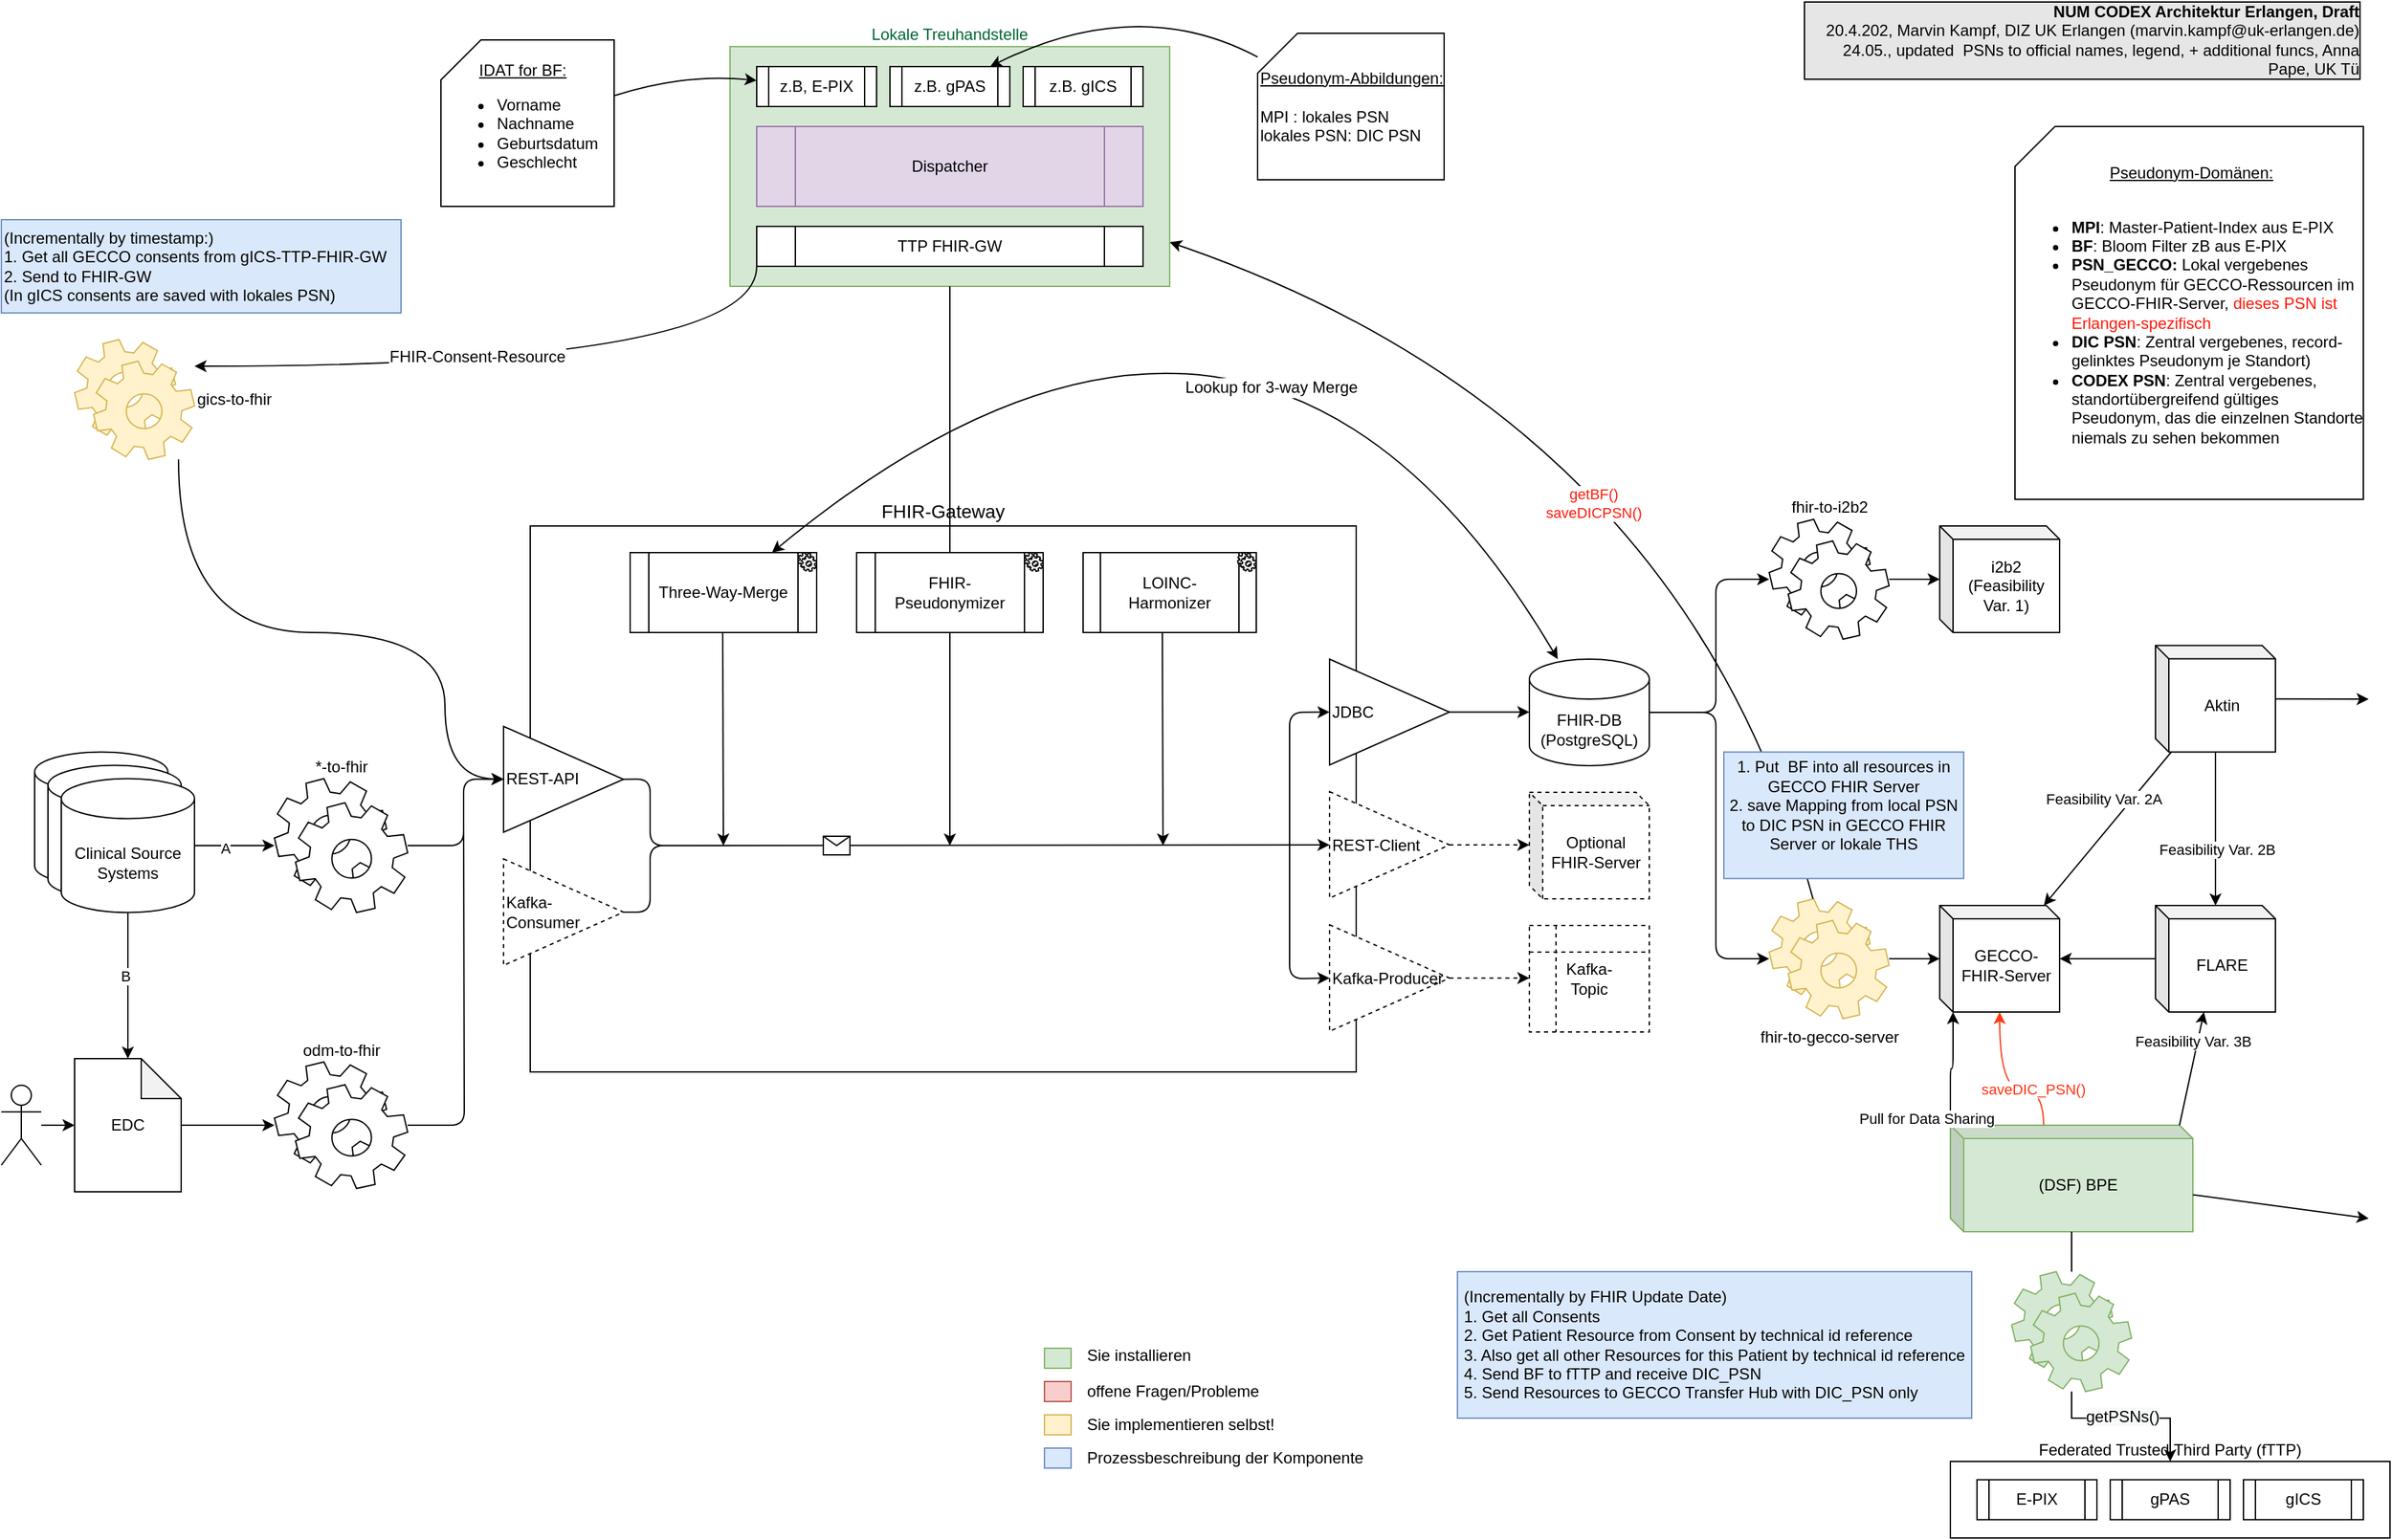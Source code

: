 <mxfile version="14.6.13" type="github">
  <diagram id="jGCV98gVly2-MNFm8NOj" name="Page-1">
    <mxGraphModel dx="2627" dy="2302" grid="1" gridSize="10" guides="1" tooltips="1" connect="1" arrows="1" fold="1" page="1" pageScale="1" pageWidth="1800" pageHeight="500" background="#FFFFFF" math="0" shadow="0">
      <root>
        <mxCell id="0" />
        <mxCell id="1" parent="0" />
        <mxCell id="Zt5BA39hv14aOKBqLXmp-29" value="" style="endArrow=classic;html=1;entryX=0;entryY=0.5;entryDx=0;entryDy=0;entryPerimeter=0;exitX=1;exitY=0.5;exitDx=0;exitDy=0;" parent="1" source="Zt5BA39hv14aOKBqLXmp-16" edge="1">
          <mxGeometry width="50" height="50" relative="1" as="geometry">
            <mxPoint x="804" y="-270" as="sourcePoint" />
            <mxPoint x="1154" y="-450.25" as="targetPoint" />
          </mxGeometry>
        </mxCell>
        <mxCell id="Zt5BA39hv14aOKBqLXmp-30" value="" style="group;fontSize=12;" parent="1" vertex="1" connectable="0">
          <mxGeometry x="442" y="-590" width="710" height="410" as="geometry" />
        </mxCell>
        <mxCell id="Zt5BA39hv14aOKBqLXmp-1" value="&lt;font style=&quot;font-size: 14px&quot;&gt;FHIR-Gateway&lt;/font&gt;" style="whiteSpace=wrap;html=1;labelPosition=center;verticalLabelPosition=top;align=center;verticalAlign=bottom;" parent="Zt5BA39hv14aOKBqLXmp-30" vertex="1">
          <mxGeometry x="-38" width="620" height="410" as="geometry" />
        </mxCell>
        <mxCell id="Zt5BA39hv14aOKBqLXmp-2" value="REST-API" style="triangle;whiteSpace=wrap;html=1;align=left;" parent="Zt5BA39hv14aOKBqLXmp-30" vertex="1">
          <mxGeometry x="-58" y="150.5" width="90" height="79.5" as="geometry" />
        </mxCell>
        <mxCell id="Zt5BA39hv14aOKBqLXmp-6" value="LOINC-Harmonizer" style="shape=process;whiteSpace=wrap;html=1;backgroundOutline=1;" parent="Zt5BA39hv14aOKBqLXmp-30" vertex="1">
          <mxGeometry x="377" y="20" width="130" height="60" as="geometry" />
        </mxCell>
        <mxCell id="Zt5BA39hv14aOKBqLXmp-7" value="FHIR-Pseudonymizer" style="shape=process;whiteSpace=wrap;html=1;backgroundOutline=1;" parent="Zt5BA39hv14aOKBqLXmp-30" vertex="1">
          <mxGeometry x="207" y="20" width="140" height="60" as="geometry" />
        </mxCell>
        <mxCell id="Zt5BA39hv14aOKBqLXmp-8" value="Three-Way-Merge" style="shape=process;whiteSpace=wrap;html=1;backgroundOutline=1;" parent="Zt5BA39hv14aOKBqLXmp-30" vertex="1">
          <mxGeometry x="37" y="20" width="140" height="60" as="geometry" />
        </mxCell>
        <mxCell id="Zt5BA39hv14aOKBqLXmp-12" value="" style="endArrow=classic;html=1;" parent="Zt5BA39hv14aOKBqLXmp-30" source="Zt5BA39hv14aOKBqLXmp-7" edge="1">
          <mxGeometry x="-63" width="50" height="50" as="geometry">
            <mxPoint x="277" y="180" as="sourcePoint" />
            <mxPoint x="277" y="240" as="targetPoint" />
          </mxGeometry>
        </mxCell>
        <mxCell id="Zt5BA39hv14aOKBqLXmp-16" value="JDBC" style="triangle;whiteSpace=wrap;html=1;align=left;" parent="Zt5BA39hv14aOKBqLXmp-30" vertex="1">
          <mxGeometry x="562" y="100" width="90" height="79.5" as="geometry" />
        </mxCell>
        <mxCell id="Zt5BA39hv14aOKBqLXmp-17" value="REST-Client" style="triangle;whiteSpace=wrap;html=1;align=left;dashed=1;" parent="Zt5BA39hv14aOKBqLXmp-30" vertex="1">
          <mxGeometry x="562" y="199.5" width="90" height="80" as="geometry" />
        </mxCell>
        <mxCell id="Zt5BA39hv14aOKBqLXmp-19" value="Kafka-Producer" style="triangle;whiteSpace=wrap;html=1;align=left;dashed=1;" parent="Zt5BA39hv14aOKBqLXmp-30" vertex="1">
          <mxGeometry x="562" y="299.5" width="90" height="80" as="geometry" />
        </mxCell>
        <mxCell id="Zt5BA39hv14aOKBqLXmp-20" value="Kafka-Consumer" style="triangle;whiteSpace=wrap;html=1;align=left;dashed=1;" parent="Zt5BA39hv14aOKBqLXmp-30" vertex="1">
          <mxGeometry x="-58" y="250" width="90" height="80" as="geometry" />
        </mxCell>
        <mxCell id="Zt5BA39hv14aOKBqLXmp-22" value="" style="endArrow=classic;html=1;exitX=1;exitY=0.5;exitDx=0;exitDy=0;entryX=0;entryY=0.5;entryDx=0;entryDy=0;" parent="Zt5BA39hv14aOKBqLXmp-30" source="Zt5BA39hv14aOKBqLXmp-2" target="Zt5BA39hv14aOKBqLXmp-17" edge="1">
          <mxGeometry relative="1" as="geometry">
            <mxPoint x="182" y="240" as="sourcePoint" />
            <mxPoint x="522" y="240" as="targetPoint" />
            <Array as="points">
              <mxPoint x="52" y="190" />
              <mxPoint x="52" y="240" />
            </Array>
          </mxGeometry>
        </mxCell>
        <mxCell id="Zt5BA39hv14aOKBqLXmp-23" value="" style="shape=message;html=1;outlineConnect=0;" parent="Zt5BA39hv14aOKBqLXmp-22" vertex="1">
          <mxGeometry width="20" height="14" relative="1" as="geometry">
            <mxPoint x="-90" y="-6.78" as="offset" />
          </mxGeometry>
        </mxCell>
        <mxCell id="Zt5BA39hv14aOKBqLXmp-24" value="" style="endArrow=none;html=1;exitX=1;exitY=0.5;exitDx=0;exitDy=0;" parent="Zt5BA39hv14aOKBqLXmp-30" source="Zt5BA39hv14aOKBqLXmp-20" edge="1">
          <mxGeometry width="50" height="50" relative="1" as="geometry">
            <mxPoint x="362" y="330" as="sourcePoint" />
            <mxPoint x="112" y="240" as="targetPoint" />
            <Array as="points">
              <mxPoint x="52" y="290" />
              <mxPoint x="52" y="240" />
            </Array>
          </mxGeometry>
        </mxCell>
        <mxCell id="Zt5BA39hv14aOKBqLXmp-25" value="" style="endArrow=classic;html=1;entryX=0;entryY=0.5;entryDx=0;entryDy=0;" parent="Zt5BA39hv14aOKBqLXmp-30" target="Zt5BA39hv14aOKBqLXmp-16" edge="1">
          <mxGeometry width="50" height="50" relative="1" as="geometry">
            <mxPoint x="532" y="240" as="sourcePoint" />
            <mxPoint x="412" y="280" as="targetPoint" />
            <Array as="points">
              <mxPoint x="532" y="140" />
            </Array>
          </mxGeometry>
        </mxCell>
        <mxCell id="Zt5BA39hv14aOKBqLXmp-26" value="" style="endArrow=classic;html=1;entryX=0;entryY=0.5;entryDx=0;entryDy=0;" parent="Zt5BA39hv14aOKBqLXmp-30" target="Zt5BA39hv14aOKBqLXmp-19" edge="1">
          <mxGeometry width="50" height="50" relative="1" as="geometry">
            <mxPoint x="532" y="240" as="sourcePoint" />
            <mxPoint x="572" y="149.75" as="targetPoint" />
            <Array as="points">
              <mxPoint x="532" y="340" />
            </Array>
          </mxGeometry>
        </mxCell>
        <mxCell id="Zt5BA39hv14aOKBqLXmp-27" value="" style="endArrow=classic;html=1;exitX=0.5;exitY=1;exitDx=0;exitDy=0;" parent="Zt5BA39hv14aOKBqLXmp-30" edge="1">
          <mxGeometry x="97" width="50" height="50" as="geometry">
            <mxPoint x="436.5" y="80" as="sourcePoint" />
            <mxPoint x="437" y="240" as="targetPoint" />
          </mxGeometry>
        </mxCell>
        <mxCell id="Zt5BA39hv14aOKBqLXmp-28" value="" style="endArrow=classic;html=1;exitX=0.5;exitY=1;exitDx=0;exitDy=0;" parent="Zt5BA39hv14aOKBqLXmp-30" edge="1">
          <mxGeometry x="-233" width="50" height="50" as="geometry">
            <mxPoint x="106.5" y="80" as="sourcePoint" />
            <mxPoint x="107" y="240" as="targetPoint" />
          </mxGeometry>
        </mxCell>
        <mxCell id="Zt5BA39hv14aOKBqLXmp-37" value="" style="shape=mxgraph.bpmn.service_task;html=1;outlineConnect=0;align=center;" parent="Zt5BA39hv14aOKBqLXmp-30" vertex="1">
          <mxGeometry x="163" y="20" width="14" height="14" as="geometry" />
        </mxCell>
        <mxCell id="Zt5BA39hv14aOKBqLXmp-38" value="" style="shape=mxgraph.bpmn.service_task;html=1;outlineConnect=0;align=center;" parent="Zt5BA39hv14aOKBqLXmp-30" vertex="1">
          <mxGeometry x="333" y="20" width="14" height="14" as="geometry" />
        </mxCell>
        <mxCell id="Zt5BA39hv14aOKBqLXmp-39" value="" style="shape=mxgraph.bpmn.service_task;html=1;outlineConnect=0;align=center;" parent="Zt5BA39hv14aOKBqLXmp-30" vertex="1">
          <mxGeometry x="493" y="20" width="14" height="14" as="geometry" />
        </mxCell>
        <mxCell id="Zt5BA39hv14aOKBqLXmp-32" value="FHIR-DB (PostgreSQL)" style="shape=cylinder3;whiteSpace=wrap;html=1;boundedLbl=1;backgroundOutline=1;size=15;align=center;" parent="1" vertex="1">
          <mxGeometry x="1154" y="-490" width="90" height="80" as="geometry" />
        </mxCell>
        <mxCell id="Zt5BA39hv14aOKBqLXmp-34" value="" style="endArrow=classic;html=1;entryX=0;entryY=0.5;entryDx=0;entryDy=0;entryPerimeter=0;exitX=1;exitY=0.5;exitDx=0;exitDy=0;dashed=1;" parent="1" edge="1">
          <mxGeometry width="50" height="50" relative="1" as="geometry">
            <mxPoint x="1094" y="-350.5" as="sourcePoint" />
            <mxPoint x="1154" y="-350.5" as="targetPoint" />
          </mxGeometry>
        </mxCell>
        <mxCell id="Zt5BA39hv14aOKBqLXmp-35" value="Kafka-&lt;br&gt;Topic" style="shape=internalStorage;whiteSpace=wrap;html=1;backgroundOutline=1;align=center;dashed=1;" parent="1" vertex="1">
          <mxGeometry x="1154" y="-290" width="90" height="80" as="geometry" />
        </mxCell>
        <mxCell id="Zt5BA39hv14aOKBqLXmp-36" value="" style="endArrow=classic;html=1;entryX=0;entryY=0.5;entryDx=0;entryDy=0;entryPerimeter=0;exitX=1;exitY=0.5;exitDx=0;exitDy=0;dashed=1;" parent="1" edge="1">
          <mxGeometry width="50" height="50" relative="1" as="geometry">
            <mxPoint x="1094" y="-250.5" as="sourcePoint" />
            <mxPoint x="1154" y="-250.5" as="targetPoint" />
          </mxGeometry>
        </mxCell>
        <mxCell id="Zt5BA39hv14aOKBqLXmp-44" value="Optional&lt;br&gt;FHIR-Server" style="shape=cube;whiteSpace=wrap;html=1;boundedLbl=1;backgroundOutline=1;darkOpacity=0.05;darkOpacity2=0.1;align=center;size=10;dashed=1;" parent="1" vertex="1">
          <mxGeometry x="1154" y="-390" width="90" height="80" as="geometry" />
        </mxCell>
        <mxCell id="Zt5BA39hv14aOKBqLXmp-60" style="edgeStyle=orthogonalEdgeStyle;orthogonalLoop=1;jettySize=auto;html=1;" parent="1" source="Zt5BA39hv14aOKBqLXmp-46" target="Zt5BA39hv14aOKBqLXmp-62" edge="1">
          <mxGeometry relative="1" as="geometry" />
        </mxCell>
        <mxCell id="Zt5BA39hv14aOKBqLXmp-46" value="EDC" style="shape=note;whiteSpace=wrap;html=1;backgroundOutline=1;darkOpacity=0.05;fontSize=12;align=center;" parent="1" vertex="1">
          <mxGeometry x="62" y="-190" width="80" height="100" as="geometry" />
        </mxCell>
        <mxCell id="Zt5BA39hv14aOKBqLXmp-47" value="" style="shape=umlActor;verticalLabelPosition=bottom;verticalAlign=middle;html=1;outlineConnect=0;fontSize=12;align=center;" parent="1" vertex="1">
          <mxGeometry x="7" y="-170" width="30" height="60" as="geometry" />
        </mxCell>
        <mxCell id="Zt5BA39hv14aOKBqLXmp-49" value="" style="endArrow=classic;html=1;entryX=0;entryY=0.5;entryDx=0;entryDy=0;entryPerimeter=0;" parent="1" source="Zt5BA39hv14aOKBqLXmp-47" target="Zt5BA39hv14aOKBqLXmp-46" edge="1">
          <mxGeometry width="50" height="50" relative="1" as="geometry">
            <mxPoint x="397" y="-370" as="sourcePoint" />
            <mxPoint x="447" y="-420" as="targetPoint" />
          </mxGeometry>
        </mxCell>
        <mxCell id="Zt5BA39hv14aOKBqLXmp-52" value="" style="endArrow=classic;html=1;entryX=0;entryY=0.5;entryDx=0;entryDy=0;" parent="1" source="Zt5BA39hv14aOKBqLXmp-51" target="Zt5BA39hv14aOKBqLXmp-2" edge="1">
          <mxGeometry width="50" height="50" relative="1" as="geometry">
            <mxPoint x="582" y="-370" as="sourcePoint" />
            <mxPoint x="632" y="-420" as="targetPoint" />
            <Array as="points">
              <mxPoint x="354" y="-350" />
              <mxPoint x="354" y="-400" />
            </Array>
          </mxGeometry>
        </mxCell>
        <mxCell id="Zt5BA39hv14aOKBqLXmp-51" value="*-to-fhir" style="shape=mxgraph.bpmn.service_task;html=1;outlineConnect=0;labelPosition=center;verticalLabelPosition=top;align=center;verticalAlign=bottom;" parent="1" vertex="1">
          <mxGeometry x="212" y="-400.25" width="100" height="100.5" as="geometry" />
        </mxCell>
        <mxCell id="Zt5BA39hv14aOKBqLXmp-58" value="" style="group;" parent="1" vertex="1" connectable="0">
          <mxGeometry x="32" y="-420.25" width="120" height="120.5" as="geometry" />
        </mxCell>
        <mxCell id="Zt5BA39hv14aOKBqLXmp-55" value="Clinical Source Systems" style="shape=cylinder3;whiteSpace=wrap;html=1;boundedLbl=1;backgroundOutline=1;size=15;" parent="Zt5BA39hv14aOKBqLXmp-58" vertex="1">
          <mxGeometry width="100" height="100.5" as="geometry" />
        </mxCell>
        <mxCell id="Zt5BA39hv14aOKBqLXmp-56" value="Clinical Source Systems" style="shape=cylinder3;whiteSpace=wrap;html=1;boundedLbl=1;backgroundOutline=1;size=15;" parent="Zt5BA39hv14aOKBqLXmp-58" vertex="1">
          <mxGeometry x="10" y="10" width="100" height="100.5" as="geometry" />
        </mxCell>
        <mxCell id="Zt5BA39hv14aOKBqLXmp-57" value="Clinical Source Systems" style="shape=cylinder3;whiteSpace=wrap;html=1;boundedLbl=1;backgroundOutline=1;size=15;" parent="Zt5BA39hv14aOKBqLXmp-58" vertex="1">
          <mxGeometry x="20" y="20" width="100" height="100.5" as="geometry" />
        </mxCell>
        <mxCell id="Zt5BA39hv14aOKBqLXmp-59" style="edgeStyle=orthogonalEdgeStyle;orthogonalLoop=1;jettySize=auto;html=1;exitX=1;exitY=0.5;exitDx=0;exitDy=0;exitPerimeter=0;" parent="1" source="Zt5BA39hv14aOKBqLXmp-57" target="Zt5BA39hv14aOKBqLXmp-51" edge="1">
          <mxGeometry relative="1" as="geometry" />
        </mxCell>
        <mxCell id="6" value="A" style="edgeLabel;html=1;align=center;verticalAlign=middle;resizable=0;points=[];" parent="Zt5BA39hv14aOKBqLXmp-59" vertex="1" connectable="0">
          <mxGeometry x="-0.235" y="-2" relative="1" as="geometry">
            <mxPoint as="offset" />
          </mxGeometry>
        </mxCell>
        <mxCell id="Zt5BA39hv14aOKBqLXmp-62" value="odm-to-fhir" style="shape=mxgraph.bpmn.service_task;html=1;outlineConnect=0;labelPosition=center;verticalLabelPosition=top;align=center;verticalAlign=bottom;" parent="1" vertex="1">
          <mxGeometry x="212" y="-187.5" width="100" height="95" as="geometry" />
        </mxCell>
        <mxCell id="Zt5BA39hv14aOKBqLXmp-66" style="edgeStyle=orthogonalEdgeStyle;orthogonalLoop=1;jettySize=auto;html=1;endArrow=none;endFill=0;" parent="1" source="Zt5BA39hv14aOKBqLXmp-62" edge="1">
          <mxGeometry relative="1" as="geometry">
            <mxPoint x="354" y="-370" as="targetPoint" />
            <mxPoint x="382" y="-180" as="sourcePoint" />
          </mxGeometry>
        </mxCell>
        <mxCell id="Zt5BA39hv14aOKBqLXmp-83" value="fhir-to-i2b2" style="shape=mxgraph.bpmn.service_task;html=1;outlineConnect=0;labelPosition=center;verticalLabelPosition=top;align=center;verticalAlign=bottom;" parent="1" vertex="1">
          <mxGeometry x="1334" y="-595" width="90" height="90" as="geometry" />
        </mxCell>
        <mxCell id="Zt5BA39hv14aOKBqLXmp-85" value="i2b2&lt;br&gt;(Feasibility Var. 1)" style="shape=cube;whiteSpace=wrap;html=1;boundedLbl=1;backgroundOutline=1;darkOpacity=0.05;darkOpacity2=0.1;align=center;size=10;" parent="1" vertex="1">
          <mxGeometry x="1462" y="-590" width="90" height="80" as="geometry" />
        </mxCell>
        <mxCell id="Zt5BA39hv14aOKBqLXmp-86" value="" style="endArrow=classic;html=1;" parent="1" source="Zt5BA39hv14aOKBqLXmp-83" target="Zt5BA39hv14aOKBqLXmp-85" edge="1">
          <mxGeometry width="50" height="50" relative="1" as="geometry">
            <mxPoint x="1422" y="-616" as="sourcePoint" />
            <mxPoint x="1462" y="-605" as="targetPoint" />
          </mxGeometry>
        </mxCell>
        <mxCell id="4hY9-Zoo_yzl3ai_Mlpk-6" value="" style="endArrow=classic;html=1;" parent="1" source="UJUMtMTHQ7Rxm2CL5eUm-10" target="4hY9-Zoo_yzl3ai_Mlpk-1" edge="1">
          <mxGeometry width="50" height="50" relative="1" as="geometry">
            <mxPoint x="1132" y="-305" as="sourcePoint" />
            <mxPoint x="1182" y="-355" as="targetPoint" />
            <Array as="points" />
          </mxGeometry>
        </mxCell>
        <mxCell id="4hY9-Zoo_yzl3ai_Mlpk-10" value="&lt;b&gt;NUM CODEX Architektur Erlangen, Draft&lt;br&gt;&lt;/b&gt;20.4.202, Marvin Kampf, DIZ UK Erlangen (marvin.kampf@uk-erlangen.de)&lt;br&gt;24.05., updated&amp;nbsp; PSNs to official names, legend, + additional funcs, Anna Pape, UK Tü" style="text;html=1;strokeColor=none;fillColor=none;align=right;verticalAlign=middle;whiteSpace=wrap;labelBorderColor=#000000;labelBackgroundColor=#E6E6E6;" parent="1" vertex="1">
          <mxGeometry x="1360" y="-965" width="420" height="20" as="geometry" />
        </mxCell>
        <mxCell id="4" style="edgeStyle=orthogonalEdgeStyle;rounded=0;orthogonalLoop=1;jettySize=auto;html=1;endArrow=classic;endFill=1;" parent="1" source="Zt5BA39hv14aOKBqLXmp-57" target="Zt5BA39hv14aOKBqLXmp-46" edge="1">
          <mxGeometry relative="1" as="geometry" />
        </mxCell>
        <mxCell id="5" value="B" style="edgeLabel;html=1;align=center;verticalAlign=middle;resizable=0;points=[];" parent="4" vertex="1" connectable="0">
          <mxGeometry x="-0.148" y="-2" relative="1" as="geometry">
            <mxPoint as="offset" />
          </mxGeometry>
        </mxCell>
        <mxCell id="9" value="" style="endArrow=classic;html=1;curved=1;startArrow=classic;startFill=1;" parent="1" source="Zt5BA39hv14aOKBqLXmp-8" target="Zt5BA39hv14aOKBqLXmp-32" edge="1">
          <mxGeometry width="50" height="50" relative="1" as="geometry">
            <mxPoint x="724" y="-300" as="sourcePoint" />
            <mxPoint x="774" y="-350" as="targetPoint" />
            <Array as="points">
              <mxPoint x="950" y="-870" />
            </Array>
          </mxGeometry>
        </mxCell>
        <mxCell id="10" value="Lookup for 3-way Merge" style="edgeLabel;html=1;align=center;verticalAlign=middle;resizable=0;points=[];fontSize=12;" parent="9" vertex="1" connectable="0">
          <mxGeometry x="0.332" y="-2" relative="1" as="geometry">
            <mxPoint x="-58" y="57" as="offset" />
          </mxGeometry>
        </mxCell>
        <mxCell id="UJUMtMTHQ7Rxm2CL5eUm-10" value="fhir-to-gecco-server" style="shape=mxgraph.bpmn.service_task;html=1;outlineConnect=0;labelPosition=center;verticalLabelPosition=bottom;align=center;verticalAlign=top;fillColor=#fff2cc;strokeColor=#d6b656;" parent="1" vertex="1">
          <mxGeometry x="1334" y="-310" width="90" height="90" as="geometry" />
        </mxCell>
        <mxCell id="UJUMtMTHQ7Rxm2CL5eUm-12" value="" style="endArrow=classic;html=1;" parent="1" source="Zt5BA39hv14aOKBqLXmp-32" target="UJUMtMTHQ7Rxm2CL5eUm-10" edge="1">
          <mxGeometry width="50" height="50" relative="1" as="geometry">
            <mxPoint x="1316" y="-450" as="sourcePoint" />
            <mxPoint x="1364" y="-540" as="targetPoint" />
            <Array as="points">
              <mxPoint x="1294" y="-450" />
              <mxPoint x="1294" y="-265" />
            </Array>
          </mxGeometry>
        </mxCell>
        <mxCell id="UJUMtMTHQ7Rxm2CL5eUm-14" value="" style="endArrow=classic;html=1;" parent="1" source="Zt5BA39hv14aOKBqLXmp-32" target="Zt5BA39hv14aOKBqLXmp-83" edge="1">
          <mxGeometry width="50" height="50" relative="1" as="geometry">
            <mxPoint x="956" y="-350" as="sourcePoint" />
            <mxPoint x="1006" y="-400" as="targetPoint" />
            <Array as="points">
              <mxPoint x="1294" y="-450" />
              <mxPoint x="1294" y="-550" />
            </Array>
          </mxGeometry>
        </mxCell>
        <mxCell id="rwoW0jR8iVd6089sEYi8-10" style="edgeStyle=orthogonalEdgeStyle;rounded=0;orthogonalLoop=1;jettySize=auto;html=1;startArrow=none;" parent="1" source="rwoW0jR8iVd6089sEYi8-13" edge="1" target="lV9xfjQbntOYtudDbbcB-26">
          <mxGeometry relative="1" as="geometry">
            <mxPoint x="1640" y="120" as="targetPoint" />
            <Array as="points">
              <mxPoint x="1561" y="80" />
              <mxPoint x="1635" y="80" />
            </Array>
          </mxGeometry>
        </mxCell>
        <mxCell id="rwoW0jR8iVd6089sEYi8-18" value="&lt;span style=&quot;font-size: 12px ; text-align: left ; background-color: rgb(248 , 249 , 250)&quot;&gt;getPSNs()&lt;/span&gt;" style="edgeLabel;html=1;align=center;verticalAlign=middle;resizable=0;points=[];" parent="rwoW0jR8iVd6089sEYi8-10" vertex="1" connectable="0">
          <mxGeometry x="-0.094" y="1" relative="1" as="geometry">
            <mxPoint as="offset" />
          </mxGeometry>
        </mxCell>
        <mxCell id="lV9xfjQbntOYtudDbbcB-24" value="&lt;font color=&quot;#ff3414&quot;&gt;saveDIC_PSN()&lt;/font&gt;" style="edgeStyle=orthogonalEdgeStyle;rounded=0;orthogonalLoop=1;jettySize=auto;html=1;curved=1;strokeColor=#FF3B14;" edge="1" parent="1" source="UJUMtMTHQ7Rxm2CL5eUm-17" target="4hY9-Zoo_yzl3ai_Mlpk-1">
          <mxGeometry x="-0.23" y="-10" relative="1" as="geometry">
            <Array as="points">
              <mxPoint x="1540" y="-167" />
              <mxPoint x="1507" y="-167" />
            </Array>
            <mxPoint x="10" y="10" as="offset" />
          </mxGeometry>
        </mxCell>
        <mxCell id="UJUMtMTHQ7Rxm2CL5eUm-17" value="(DSF) BPE" style="shape=cube;whiteSpace=wrap;html=1;boundedLbl=1;backgroundOutline=1;darkOpacity=0.05;darkOpacity2=0.1;align=center;size=10;fillColor=#d5e8d4;strokeColor=#82b366;" parent="1" vertex="1">
          <mxGeometry x="1470" y="-140" width="182" height="80" as="geometry" />
        </mxCell>
        <mxCell id="Zt5BA39hv14aOKBqLXmp-80" style="edgeStyle=orthogonalEdgeStyle;orthogonalLoop=1;jettySize=auto;html=1;startArrow=classic;startFill=1;endArrow=none;endFill=0;entryX=0;entryY=0;entryDx=0;entryDy=0;entryPerimeter=0;exitX=0;exitY=0;exitDx=10;exitDy=80;exitPerimeter=0;" parent="1" source="4hY9-Zoo_yzl3ai_Mlpk-1" target="UJUMtMTHQ7Rxm2CL5eUm-17" edge="1">
          <mxGeometry relative="1" as="geometry">
            <mxPoint x="1424" y="-180" as="sourcePoint" />
          </mxGeometry>
        </mxCell>
        <mxCell id="UJUMtMTHQ7Rxm2CL5eUm-31" value="Pull for Data Sharing" style="edgeLabel;html=1;align=center;verticalAlign=middle;resizable=0;points=[];" parent="Zt5BA39hv14aOKBqLXmp-80" vertex="1" connectable="0">
          <mxGeometry x="-0.1" y="2" relative="1" as="geometry">
            <mxPoint x="-21.78" y="40.78" as="offset" />
          </mxGeometry>
        </mxCell>
        <mxCell id="UJUMtMTHQ7Rxm2CL5eUm-38" value="FLARE" style="shape=cube;whiteSpace=wrap;html=1;boundedLbl=1;backgroundOutline=1;darkOpacity=0.05;darkOpacity2=0.1;align=center;size=10;" parent="1" vertex="1">
          <mxGeometry x="1624" y="-305" width="90" height="80" as="geometry" />
        </mxCell>
        <mxCell id="4hY9-Zoo_yzl3ai_Mlpk-1" value="GECCO-FHIR-Server" style="shape=cube;whiteSpace=wrap;html=1;boundedLbl=1;backgroundOutline=1;darkOpacity=0.05;darkOpacity2=0.1;align=center;size=10;" parent="1" vertex="1">
          <mxGeometry x="1462" y="-305" width="90" height="80" as="geometry" />
        </mxCell>
        <mxCell id="UJUMtMTHQ7Rxm2CL5eUm-39" value="" style="endArrow=classic;html=1;exitX=0;exitY=0;exitDx=172;exitDy=0;exitPerimeter=0;" parent="1" source="UJUMtMTHQ7Rxm2CL5eUm-17" target="UJUMtMTHQ7Rxm2CL5eUm-38" edge="1">
          <mxGeometry width="50" height="50" relative="1" as="geometry">
            <mxPoint x="954" y="-310" as="sourcePoint" />
            <mxPoint x="1637" y="-260" as="targetPoint" />
          </mxGeometry>
        </mxCell>
        <mxCell id="UJUMtMTHQ7Rxm2CL5eUm-41" value="Feasibility Var. 3B" style="edgeLabel;html=1;align=center;verticalAlign=middle;resizable=0;points=[];" parent="UJUMtMTHQ7Rxm2CL5eUm-39" vertex="1" connectable="0">
          <mxGeometry x="0.02" relative="1" as="geometry">
            <mxPoint y="-19.89" as="offset" />
          </mxGeometry>
        </mxCell>
        <mxCell id="UJUMtMTHQ7Rxm2CL5eUm-43" value="" style="endArrow=classic;html=1;" parent="1" source="UJUMtMTHQ7Rxm2CL5eUm-38" target="4hY9-Zoo_yzl3ai_Mlpk-1" edge="1">
          <mxGeometry width="50" height="50" relative="1" as="geometry">
            <mxPoint x="1144" y="-330" as="sourcePoint" />
            <mxPoint x="1194" y="-380" as="targetPoint" />
          </mxGeometry>
        </mxCell>
        <mxCell id="UJUMtMTHQ7Rxm2CL5eUm-45" value="Aktin" style="shape=cube;whiteSpace=wrap;html=1;boundedLbl=1;backgroundOutline=1;darkOpacity=0.05;darkOpacity2=0.1;align=center;size=10;" parent="1" vertex="1">
          <mxGeometry x="1624" y="-500.25" width="90" height="80" as="geometry" />
        </mxCell>
        <mxCell id="UJUMtMTHQ7Rxm2CL5eUm-46" value="" style="endArrow=classic;html=1;" parent="1" source="UJUMtMTHQ7Rxm2CL5eUm-45" target="4hY9-Zoo_yzl3ai_Mlpk-1" edge="1">
          <mxGeometry width="50" height="50" relative="1" as="geometry">
            <mxPoint x="1520" y="-162.5" as="sourcePoint" />
            <mxPoint x="1522" y="-300" as="targetPoint" />
          </mxGeometry>
        </mxCell>
        <mxCell id="UJUMtMTHQ7Rxm2CL5eUm-47" value="Feasibility Var. 2A" style="edgeLabel;html=1;align=center;verticalAlign=middle;resizable=0;points=[];" parent="UJUMtMTHQ7Rxm2CL5eUm-46" vertex="1" connectable="0">
          <mxGeometry x="0.346" y="1" relative="1" as="geometry">
            <mxPoint x="12.98" y="-43.2" as="offset" />
          </mxGeometry>
        </mxCell>
        <mxCell id="UJUMtMTHQ7Rxm2CL5eUm-48" value="" style="endArrow=classic;html=1;" parent="1" source="UJUMtMTHQ7Rxm2CL5eUm-45" target="UJUMtMTHQ7Rxm2CL5eUm-38" edge="1">
          <mxGeometry width="50" height="50" relative="1" as="geometry">
            <mxPoint x="1144" y="-330" as="sourcePoint" />
            <mxPoint x="1194" y="-380" as="targetPoint" />
          </mxGeometry>
        </mxCell>
        <mxCell id="UJUMtMTHQ7Rxm2CL5eUm-49" value="Feasibility Var. 2B" style="edgeLabel;html=1;align=center;verticalAlign=middle;resizable=0;points=[];" parent="UJUMtMTHQ7Rxm2CL5eUm-48" vertex="1" connectable="0">
          <mxGeometry x="0.256" y="1" relative="1" as="geometry">
            <mxPoint as="offset" />
          </mxGeometry>
        </mxCell>
        <mxCell id="UJUMtMTHQ7Rxm2CL5eUm-67" value="&amp;nbsp; &amp;nbsp; &amp;nbsp; &amp;nbsp; &lt;u&gt;IDAT for BF:&lt;br&gt;&lt;/u&gt;&lt;ul&gt;&lt;li&gt;Vorname&lt;/li&gt;&lt;li&gt;Nachname&lt;/li&gt;&lt;li&gt;Geburtsdatum&lt;/li&gt;&lt;li&gt;Geschlecht&lt;/li&gt;&lt;/ul&gt;" style="shape=card;whiteSpace=wrap;html=1;align=left;" parent="1" vertex="1">
          <mxGeometry x="337" y="-955" width="130" height="125" as="geometry" />
        </mxCell>
        <mxCell id="UJUMtMTHQ7Rxm2CL5eUm-74" value="" style="endArrow=classic;html=1;strokeWidth=1;fontSize=12;fontColor=#000000;curved=1;" parent="1" source="UJUMtMTHQ7Rxm2CL5eUm-10" target="UJUMtMTHQ7Rxm2CL5eUm-50" edge="1">
          <mxGeometry width="50" height="50" relative="1" as="geometry">
            <mxPoint x="864" y="-560" as="sourcePoint" />
            <mxPoint x="1268.375" y="-705" as="targetPoint" />
            <Array as="points">
              <mxPoint x="1270" y="-670" />
            </Array>
          </mxGeometry>
        </mxCell>
        <mxCell id="lV9xfjQbntOYtudDbbcB-21" value="getBF()&lt;br&gt;saveDICPSN()" style="edgeLabel;html=1;align=center;verticalAlign=middle;resizable=0;points=[];fontColor=#FF1D0D;" vertex="1" connectable="0" parent="UJUMtMTHQ7Rxm2CL5eUm-74">
          <mxGeometry x="0.068" y="82" relative="1" as="geometry">
            <mxPoint as="offset" />
          </mxGeometry>
        </mxCell>
        <mxCell id="UJUMtMTHQ7Rxm2CL5eUm-76" value="" style="endArrow=none;html=1;strokeWidth=1;fontSize=12;fontColor=#000000;endFill=0;startArrow=classic;startFill=1;" parent="1" target="UJUMtMTHQ7Rxm2CL5eUm-45" edge="1">
          <mxGeometry width="50" height="50" relative="1" as="geometry">
            <mxPoint x="1784" y="-460" as="sourcePoint" />
            <mxPoint x="1694" y="-620" as="targetPoint" />
          </mxGeometry>
        </mxCell>
        <mxCell id="UJUMtMTHQ7Rxm2CL5eUm-78" value="" style="endArrow=none;html=1;strokeWidth=1;fontSize=12;fontColor=#000000;startArrow=classic;startFill=1;endFill=0;" parent="1" target="UJUMtMTHQ7Rxm2CL5eUm-17" edge="1">
          <mxGeometry width="50" height="50" relative="1" as="geometry">
            <mxPoint x="1784" y="-70" as="sourcePoint" />
            <mxPoint x="1684" y="-70.552" as="targetPoint" />
          </mxGeometry>
        </mxCell>
        <mxCell id="uqaeGx0HP7bvnvXOPrDI-19" style="edgeStyle=orthogonalEdgeStyle;curved=1;orthogonalLoop=1;jettySize=auto;html=1;" parent="1" source="uqaeGx0HP7bvnvXOPrDI-10" target="Zt5BA39hv14aOKBqLXmp-2" edge="1">
          <mxGeometry relative="1" as="geometry">
            <Array as="points">
              <mxPoint x="140" y="-510" />
              <mxPoint x="340" y="-510" />
              <mxPoint x="340" y="-400" />
            </Array>
          </mxGeometry>
        </mxCell>
        <mxCell id="uqaeGx0HP7bvnvXOPrDI-10" value="gics-to-fhir" style="shape=mxgraph.bpmn.service_task;html=1;outlineConnect=0;labelPosition=right;verticalLabelPosition=middle;align=left;verticalAlign=middle;fillColor=#fff2cc;strokeColor=#d6b656;" parent="1" vertex="1">
          <mxGeometry x="62" y="-730" width="90" height="90" as="geometry" />
        </mxCell>
        <mxCell id="uqaeGx0HP7bvnvXOPrDI-26" value="&lt;div style=&quot;text-align: left&quot;&gt;(Incrementally by FHIR Update Date)&lt;/div&gt;&lt;div style=&quot;text-align: left&quot;&gt;1. Get all Consents&lt;/div&gt;&lt;div style=&quot;text-align: left&quot;&gt;2. Get Patient Resource from Consent by technical id reference&lt;/div&gt;&lt;div style=&quot;text-align: left&quot;&gt;3. Also get all other Resources for this Patient by technical id reference&lt;/div&gt;&lt;div style=&quot;text-align: left&quot;&gt;4. Send BF to fTTP and receive DIC_PSN&lt;/div&gt;&lt;div style=&quot;text-align: left&quot;&gt;5. Send Resources to GECCO Transfer Hub with DIC_PSN only&lt;/div&gt;" style="text;html=1;strokeColor=#6c8ebf;fillColor=#dae8fc;align=center;verticalAlign=middle;whiteSpace=wrap;rounded=0;fontSize=12;labelBorderColor=none;spacing=0;" parent="1" vertex="1">
          <mxGeometry x="1100" y="-30" width="386" height="110" as="geometry" />
        </mxCell>
        <mxCell id="uqaeGx0HP7bvnvXOPrDI-27" value="(Incrementally by timestamp:)&lt;br&gt;1. Get all GECCO consents from gICS-TTP-FHIR-GW 2. Send to FHIR-GW&lt;br&gt;(In gICS consents are saved with lokales PSN)" style="text;html=1;strokeColor=#6c8ebf;fillColor=#dae8fc;align=left;verticalAlign=middle;whiteSpace=wrap;rounded=0;fontSize=12;" parent="1" vertex="1">
          <mxGeometry x="7" y="-820" width="300" height="70" as="geometry" />
        </mxCell>
        <mxCell id="uqaeGx0HP7bvnvXOPrDI-29" value="&lt;div&gt;&lt;div&gt;&lt;div&gt;&lt;div&gt;&lt;div&gt;&lt;div&gt;&lt;div&gt;&lt;div&gt;&lt;u&gt;Pseudonym-Abbildungen:&lt;/u&gt;&lt;/div&gt;&lt;/div&gt;&lt;/div&gt;&lt;/div&gt;&lt;/div&gt;&lt;/div&gt;&lt;/div&gt;&lt;/div&gt;&lt;br&gt;&lt;div&gt;MPI : lokales PSN&lt;/div&gt;&lt;div&gt;lokales PSN: DIC PSN&lt;/div&gt;" style="shape=card;whiteSpace=wrap;html=1;align=left;" parent="1" vertex="1">
          <mxGeometry x="950" y="-960" width="140" height="110" as="geometry" />
        </mxCell>
        <mxCell id="rwoW0jR8iVd6089sEYi8-13" value="" style="shape=mxgraph.bpmn.service_task;html=1;outlineConnect=0;labelPosition=right;verticalLabelPosition=middle;align=left;verticalAlign=middle;fillColor=#d5e8d4;strokeColor=#82b366;" parent="1" vertex="1">
          <mxGeometry x="1516" y="-30" width="90" height="90" as="geometry" />
        </mxCell>
        <mxCell id="rwoW0jR8iVd6089sEYi8-14" value="" style="edgeStyle=orthogonalEdgeStyle;rounded=0;orthogonalLoop=1;jettySize=auto;html=1;endArrow=none;" parent="1" source="UJUMtMTHQ7Rxm2CL5eUm-17" target="rwoW0jR8iVd6089sEYi8-13" edge="1">
          <mxGeometry relative="1" as="geometry">
            <mxPoint x="1565" y="-30" as="sourcePoint" />
            <mxPoint x="1565" y="220" as="targetPoint" />
          </mxGeometry>
        </mxCell>
        <mxCell id="rwoW0jR8iVd6089sEYi8-17" value="" style="group" parent="1" vertex="1" connectable="0">
          <mxGeometry x="554" y="-950" width="330" height="180" as="geometry" />
        </mxCell>
        <mxCell id="UJUMtMTHQ7Rxm2CL5eUm-50" value="Lokale Treuhandstelle" style="rounded=0;whiteSpace=wrap;html=1;labelPosition=center;verticalLabelPosition=top;align=center;verticalAlign=bottom;fillColor=#d5e8d4;strokeColor=#82b366;fontColor=#006633;" parent="rwoW0jR8iVd6089sEYi8-17" vertex="1">
          <mxGeometry width="330" height="180" as="geometry" />
        </mxCell>
        <mxCell id="UJUMtMTHQ7Rxm2CL5eUm-55" value="z.B, E-PIX" style="shape=process;whiteSpace=wrap;html=1;backgroundOutline=1;" parent="rwoW0jR8iVd6089sEYi8-17" vertex="1">
          <mxGeometry x="20" y="15" width="90" height="30" as="geometry" />
        </mxCell>
        <mxCell id="UJUMtMTHQ7Rxm2CL5eUm-56" value="z.B. gPAS" style="shape=process;whiteSpace=wrap;html=1;backgroundOutline=1;" parent="rwoW0jR8iVd6089sEYi8-17" vertex="1">
          <mxGeometry x="120" y="15" width="90" height="30" as="geometry" />
        </mxCell>
        <mxCell id="UJUMtMTHQ7Rxm2CL5eUm-57" value="z.B. gICS" style="shape=process;whiteSpace=wrap;html=1;backgroundOutline=1;" parent="rwoW0jR8iVd6089sEYi8-17" vertex="1">
          <mxGeometry x="220" y="15" width="90" height="30" as="geometry" />
        </mxCell>
        <mxCell id="UJUMtMTHQ7Rxm2CL5eUm-58" value="&lt;font&gt;Dispatcher&lt;/font&gt;" style="shape=process;whiteSpace=wrap;html=1;backgroundOutline=1;fillColor=#e1d5e7;strokeColor=#9673a6;" parent="rwoW0jR8iVd6089sEYi8-17" vertex="1">
          <mxGeometry x="20" y="60" width="290" height="60" as="geometry" />
        </mxCell>
        <mxCell id="uqaeGx0HP7bvnvXOPrDI-21" value="&lt;font&gt;TTP FHIR-GW&lt;/font&gt;" style="shape=process;whiteSpace=wrap;html=1;backgroundOutline=1;" parent="rwoW0jR8iVd6089sEYi8-17" vertex="1">
          <mxGeometry x="20" y="135" width="290" height="30" as="geometry" />
        </mxCell>
        <mxCell id="uqaeGx0HP7bvnvXOPrDI-31" value="" style="endArrow=classic;html=1;fontSize=12;curved=1;" parent="1" source="uqaeGx0HP7bvnvXOPrDI-29" target="UJUMtMTHQ7Rxm2CL5eUm-56" edge="1">
          <mxGeometry width="50" height="50" relative="1" as="geometry">
            <mxPoint x="430" y="-980" as="sourcePoint" />
            <mxPoint x="480" y="-1030" as="targetPoint" />
            <Array as="points">
              <mxPoint x="860" y="-990" />
            </Array>
          </mxGeometry>
        </mxCell>
        <mxCell id="UJUMtMTHQ7Rxm2CL5eUm-68" value="" style="endArrow=classic;html=1;fontColor=#000000;curved=1;" parent="1" source="UJUMtMTHQ7Rxm2CL5eUm-67" target="UJUMtMTHQ7Rxm2CL5eUm-55" edge="1">
          <mxGeometry width="50" height="50" relative="1" as="geometry">
            <mxPoint x="864" y="-620" as="sourcePoint" />
            <mxPoint x="914" y="-670" as="targetPoint" />
            <Array as="points">
              <mxPoint x="520" y="-930" />
            </Array>
          </mxGeometry>
        </mxCell>
        <mxCell id="3" style="edgeStyle=orthogonalEdgeStyle;rounded=0;orthogonalLoop=1;jettySize=auto;html=1;endArrow=none;endFill=0;exitX=0.5;exitY=1;exitDx=0;exitDy=0;" parent="1" source="UJUMtMTHQ7Rxm2CL5eUm-50" target="Zt5BA39hv14aOKBqLXmp-7" edge="1">
          <mxGeometry relative="1" as="geometry">
            <mxPoint x="719" y="-510" as="sourcePoint" />
          </mxGeometry>
        </mxCell>
        <mxCell id="uqaeGx0HP7bvnvXOPrDI-12" style="edgeStyle=orthogonalEdgeStyle;orthogonalLoop=1;jettySize=auto;html=1;curved=1;" parent="1" source="uqaeGx0HP7bvnvXOPrDI-21" target="uqaeGx0HP7bvnvXOPrDI-10" edge="1">
          <mxGeometry relative="1" as="geometry">
            <Array as="points">
              <mxPoint x="574" y="-710" />
            </Array>
          </mxGeometry>
        </mxCell>
        <mxCell id="uqaeGx0HP7bvnvXOPrDI-32" value="FHIR-Consent-Resource" style="edgeLabel;html=1;align=center;verticalAlign=middle;resizable=0;points=[];fontSize=12;" parent="uqaeGx0HP7bvnvXOPrDI-12" vertex="1" connectable="0">
          <mxGeometry x="0.149" y="-7" relative="1" as="geometry">
            <mxPoint as="offset" />
          </mxGeometry>
        </mxCell>
        <mxCell id="lV9xfjQbntOYtudDbbcB-10" value="" style="rounded=0;whiteSpace=wrap;html=1;fillColor=#d5e8d4;strokeColor=#82b366;" vertex="1" parent="1">
          <mxGeometry x="790" y="27.5" width="20" height="15" as="geometry" />
        </mxCell>
        <mxCell id="lV9xfjQbntOYtudDbbcB-11" value="" style="rounded=0;whiteSpace=wrap;html=1;fillColor=#fff2cc;strokeColor=#d6b656;" vertex="1" parent="1">
          <mxGeometry x="790" y="77.5" width="20" height="15" as="geometry" />
        </mxCell>
        <mxCell id="lV9xfjQbntOYtudDbbcB-12" value="" style="rounded=0;whiteSpace=wrap;html=1;fillColor=#f8cecc;strokeColor=#b85450;" vertex="1" parent="1">
          <mxGeometry x="790" y="52.5" width="20" height="15" as="geometry" />
        </mxCell>
        <mxCell id="lV9xfjQbntOYtudDbbcB-14" value="" style="rounded=0;whiteSpace=wrap;html=1;fillColor=#dae8fc;strokeColor=#6c8ebf;" vertex="1" parent="1">
          <mxGeometry x="790" y="102.5" width="20" height="15" as="geometry" />
        </mxCell>
        <mxCell id="lV9xfjQbntOYtudDbbcB-15" value="Sie installieren" style="text;html=1;strokeColor=none;fillColor=none;align=left;verticalAlign=middle;whiteSpace=wrap;rounded=0;" vertex="1" parent="1">
          <mxGeometry x="820" y="22.5" width="120" height="20" as="geometry" />
        </mxCell>
        <mxCell id="lV9xfjQbntOYtudDbbcB-17" value="offene Fragen/Probleme" style="text;html=1;strokeColor=none;fillColor=none;align=left;verticalAlign=middle;whiteSpace=wrap;rounded=0;" vertex="1" parent="1">
          <mxGeometry x="820" y="50" width="240" height="20" as="geometry" />
        </mxCell>
        <mxCell id="lV9xfjQbntOYtudDbbcB-18" value="Sie implementieren selbst!" style="text;html=1;strokeColor=none;fillColor=none;align=left;verticalAlign=middle;whiteSpace=wrap;rounded=0;" vertex="1" parent="1">
          <mxGeometry x="820" y="75" width="240" height="20" as="geometry" />
        </mxCell>
        <mxCell id="lV9xfjQbntOYtudDbbcB-19" value="Prozessbeschreibung der Komponente" style="text;html=1;strokeColor=none;fillColor=none;align=left;verticalAlign=middle;whiteSpace=wrap;rounded=0;" vertex="1" parent="1">
          <mxGeometry x="820" y="100" width="240" height="20" as="geometry" />
        </mxCell>
        <mxCell id="lV9xfjQbntOYtudDbbcB-26" value="Federated Trusted Third Party (fTTP)" style="rounded=0;whiteSpace=wrap;html=1;labelPosition=center;verticalLabelPosition=top;align=center;verticalAlign=bottom;" vertex="1" parent="1">
          <mxGeometry x="1470" y="112.5" width="330" height="57.5" as="geometry" />
        </mxCell>
        <mxCell id="lV9xfjQbntOYtudDbbcB-27" value="&lt;span style=&quot;text-align: left&quot;&gt;1. Put&amp;nbsp; BF into all resources in GECCO FHIR Server&lt;br&gt;2. save Mapping from local PSN to DIC PSN in GECCO FHIR Server or lokale THS&lt;br&gt;&lt;br&gt;&lt;/span&gt;" style="text;html=1;strokeColor=#6c8ebf;fillColor=#dae8fc;align=center;verticalAlign=middle;whiteSpace=wrap;rounded=0;fontSize=12;" vertex="1" parent="1">
          <mxGeometry x="1300" y="-420.25" width="180" height="95" as="geometry" />
        </mxCell>
        <mxCell id="lV9xfjQbntOYtudDbbcB-28" value="&lt;div&gt;&lt;div style=&quot;text-align: center&quot;&gt;&lt;u&gt;Pseudonym-Domänen:&lt;/u&gt;&lt;/div&gt;&lt;/div&gt;&lt;br&gt;&lt;div&gt;&lt;ul&gt;&lt;li&gt;&lt;b&gt;MPI&lt;/b&gt;: Master-Patient-Index aus E-PIX&lt;br&gt;&lt;/li&gt;&lt;li&gt;&lt;b&gt;BF&lt;/b&gt;: Bloom Filter zB aus E-PIX&lt;/li&gt;&lt;li&gt;&lt;b&gt;PSN_GECCO: &lt;/b&gt;Lokal vergebenes Pseudonym für GECCO-Ressourcen im GECCO-FHIR-Server, &lt;font color=&quot;#ff1808&quot;&gt;dieses PSN ist Erlangen-spezifisch&lt;/font&gt;&lt;br&gt;&lt;/li&gt;&lt;li&gt;&lt;b&gt;DIC PSN&lt;/b&gt;: Zentral vergebenes, record-gelinktes Pseudonym je Standort)&lt;/li&gt;&lt;li&gt;&lt;b&gt;CODEX PSN&lt;/b&gt;: Zentral vergebenes, standortübergreifend gültiges Pseudonym, das die einzelnen Standorte niemals zu sehen bekommen&lt;/li&gt;&lt;/ul&gt;&lt;/div&gt;" style="shape=card;whiteSpace=wrap;html=1;align=left;" vertex="1" parent="1">
          <mxGeometry x="1518.5" y="-890" width="261.5" height="280" as="geometry" />
        </mxCell>
        <mxCell id="lV9xfjQbntOYtudDbbcB-29" value="E-PIX" style="shape=process;whiteSpace=wrap;html=1;backgroundOutline=1;" vertex="1" parent="1">
          <mxGeometry x="1490" y="126.25" width="90" height="30" as="geometry" />
        </mxCell>
        <mxCell id="lV9xfjQbntOYtudDbbcB-30" value="gPAS" style="shape=process;whiteSpace=wrap;html=1;backgroundOutline=1;" vertex="1" parent="1">
          <mxGeometry x="1590" y="126.25" width="90" height="30" as="geometry" />
        </mxCell>
        <mxCell id="lV9xfjQbntOYtudDbbcB-31" value="gICS" style="shape=process;whiteSpace=wrap;html=1;backgroundOutline=1;" vertex="1" parent="1">
          <mxGeometry x="1690" y="126.25" width="90" height="30" as="geometry" />
        </mxCell>
      </root>
    </mxGraphModel>
  </diagram>
</mxfile>
